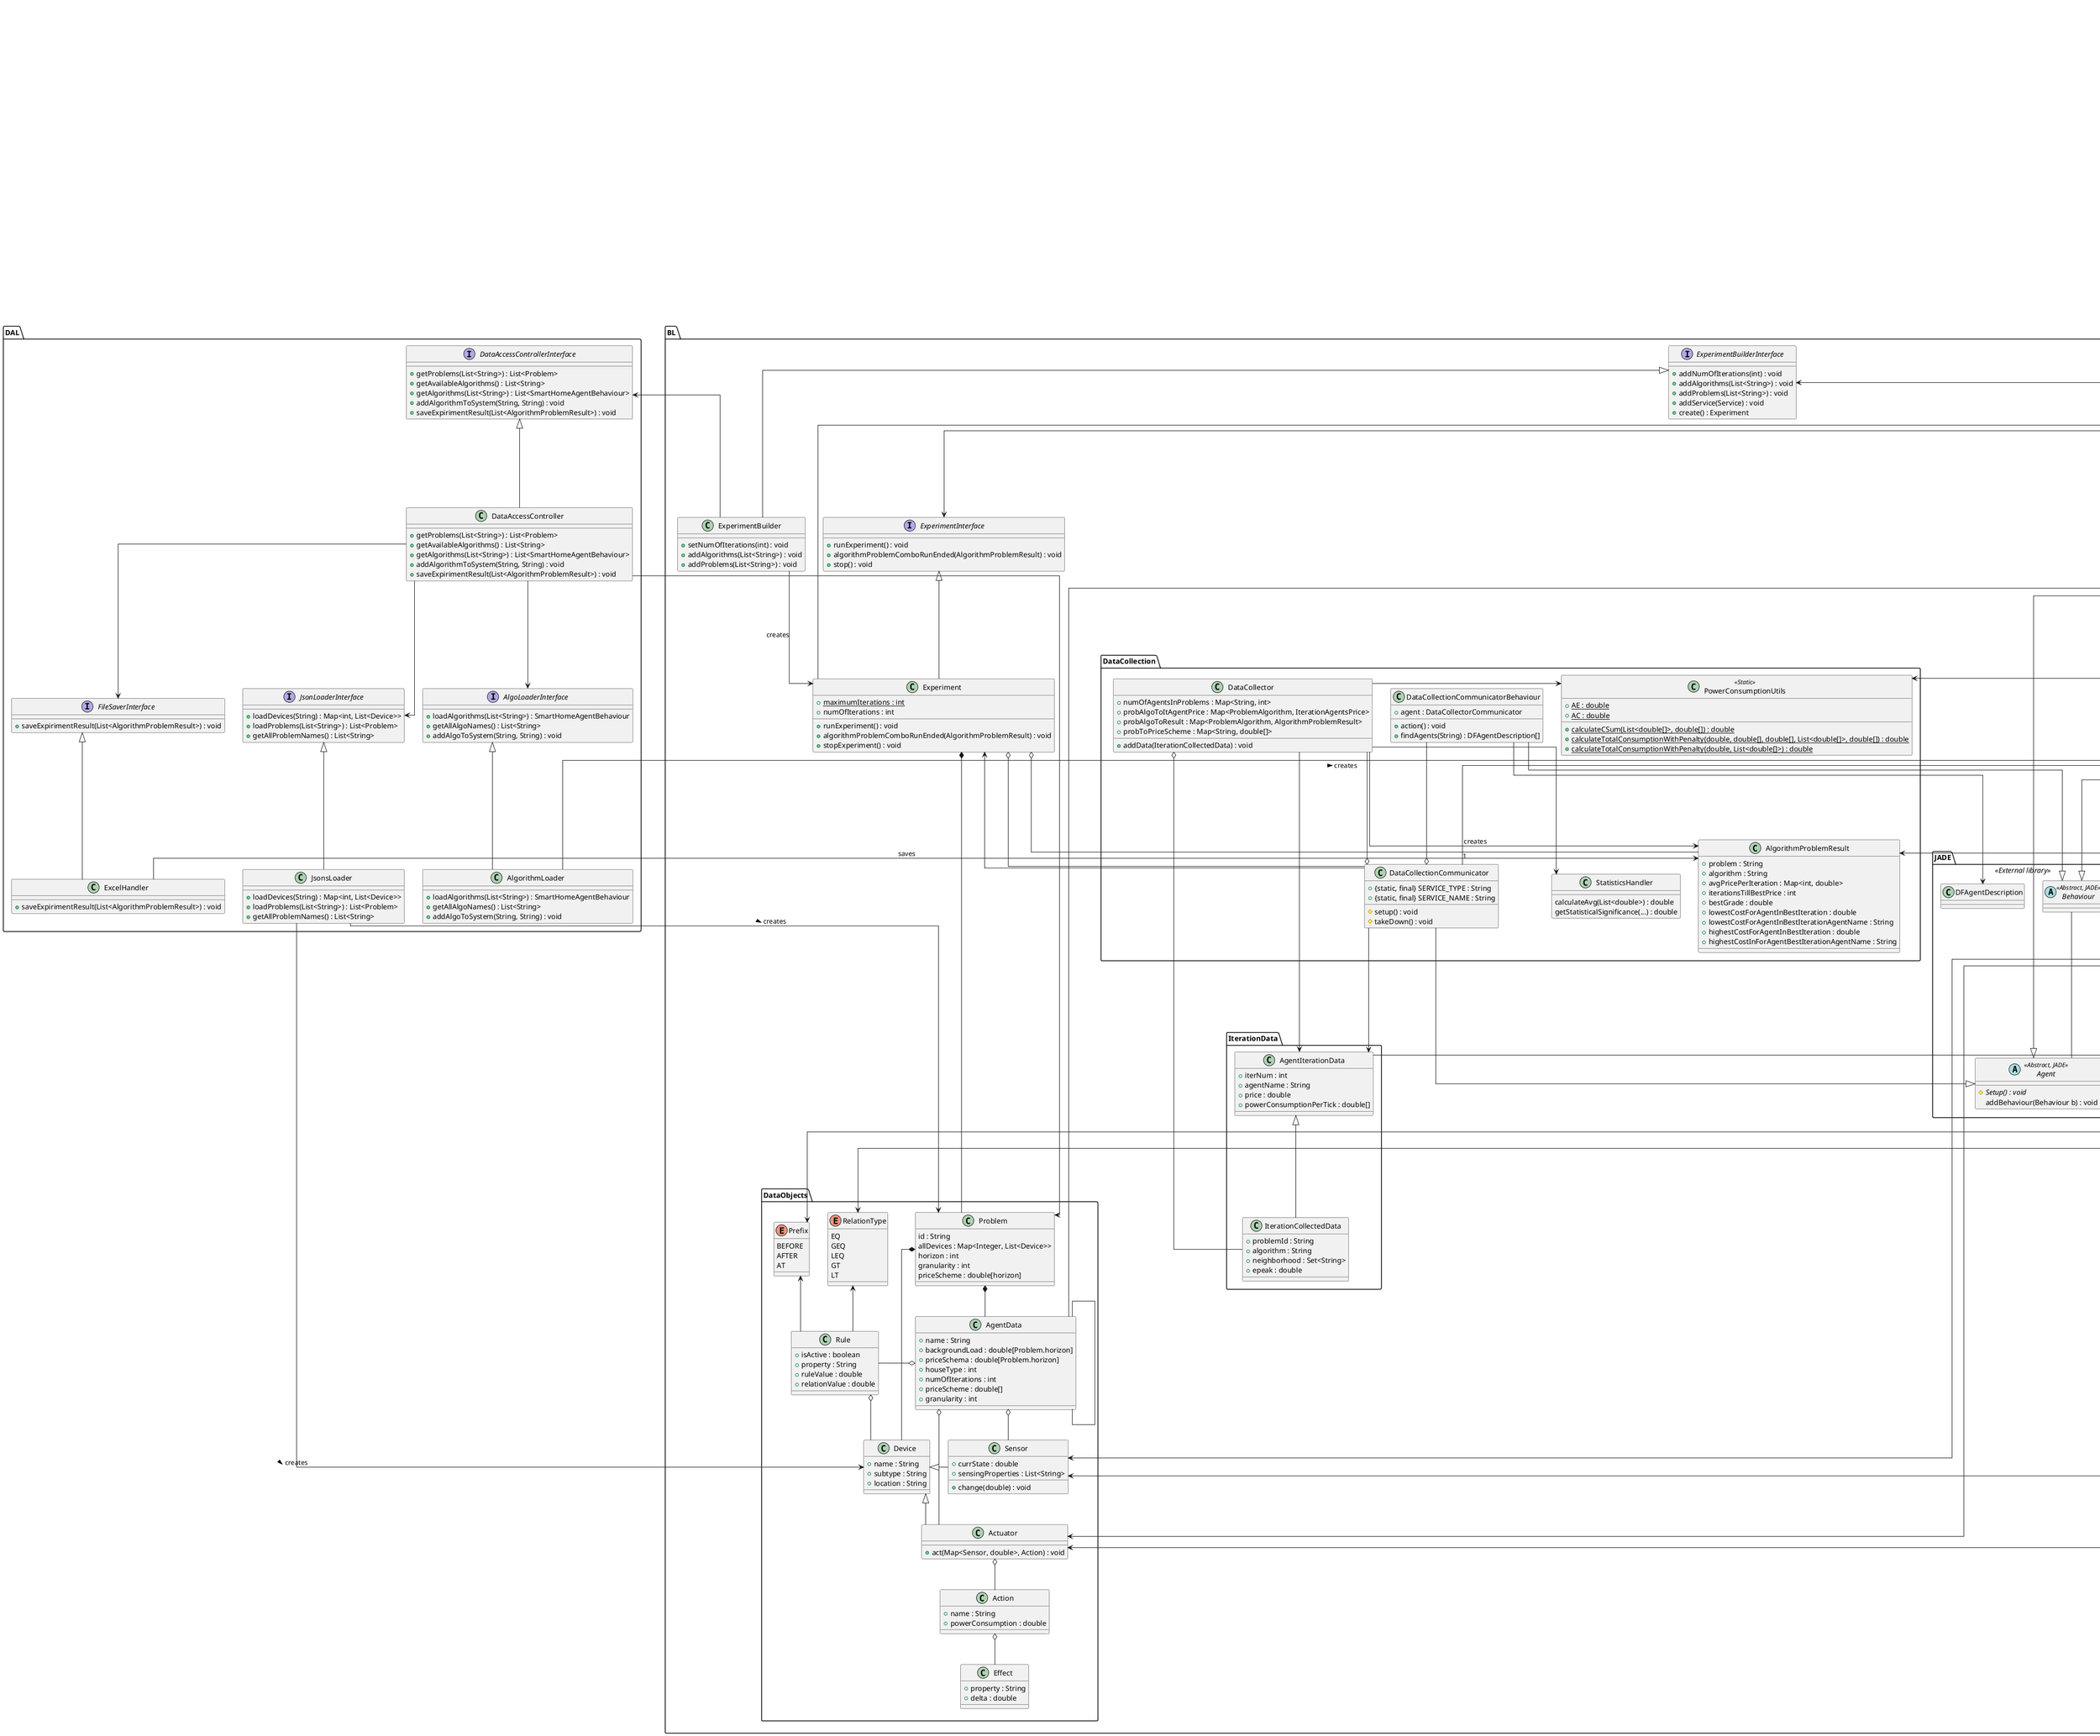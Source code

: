 @startuml
'skinparam classAttributeIconSize 0
'scale 1.5
'left to right direction
skinparam linetype ortho


package BL {

	package JADE <<External library>> {

		abstract class Agent <<Abstract, JADE>> {
		    {abstract} #Setup() : void
		    addBehaviour(Behaviour b) : void
		}

		abstract class Behaviour <<Abstract, JADE>>
		Behaviour -- Agent

		class DFAgentDescription
	}

	package DataObjects{
		
		together {
			class Device {
				+name : String
				+subtype : String
				+location : String
			}

			class Sensor {
				+currState : double
				+sensingProperties : List<String>
				+change(double) : void
			}

			class Actuator {
				+act(Map<Sensor, double>, Action) : void
			}
		}

		together {
			class Effect {
				+property : String
				+delta : double
			}

			class Action {
				+name : String
				+powerConsumption : double
			}
		}

		together {
			enum RelationType {
			EQ
			GEQ
			LEQ
			GT
			LT
			}

			enum Prefix {
				BEFORE
				AFTER
				AT
			}

			class Rule {
				+isActive : boolean
				+property : String
				+ruleValue : double
				+relationValue : double
			}
		}

		'agentdata and problem'
		together {
			class AgentData {
				+name : String
				+backgroundLoad : double[Problem.horizon]
				+priceSchema : double[Problem.horizon]
				+houseType : int
				+numOfIterations : int
				+priceScheme : double[]
				+granularity : int
			}

			class Problem {
				id : String
				allDevices : Map<Integer, List<Device>>
				horizon : int
				granularity : int
				priceScheme : double[horizon]
			}
		}

		Device <|- Sensor
		Device <|-- Actuator

		Actuator o-- Action
		Action o-- Effect

		Problem *-- AgentData
		AgentData o-- Sensor
		AgentData o-- Actuator
		AgentData -- AgentData
		AgentData o- Rule

		Prefix <-- Rule
		RelationType <-- Rule
		Rule o-- Device
	}

	package Agents {

		'helpers'
		together {
			class AlgorithmDataHelper {
			+totalPriceConsumption : double
			+DeviceToTicks : Map<Actuator, List<Integer>>
			
			+allProperties : List<PropertyWithData>
			+buildNewPropertyData(Rule, boolean) : void
			+SetActuatorsAndSensors() : void
			+matchSensors(Action, PropertyWithData, boolean) : void
			+getSubsets(List<Integer>, int) : List<Set<int>>
			+calcPriceSchemeForAllNeighbours() : void
			+calcTotalPowerConsumption(double) : void
			+checkForPassiveRules() : void
			+calcHowLongDeviceNeedToWork(PropertyWithData) : double
			+goBackToStartValues() : void
			}

			class PropertyWithData {
				+name : String
				+min : double
				+max : double
				+targetValue : double
				+targetTick : double
				+deltaWhenWork : double
				+isPasiveOnly : boolean
				+powerConsumedInWork : double
				+deltaWhenWorkOffline : double
				+isLocation : boolean
				+relatedSensorsDelta : Map<String,Double>
				+relatedSensorsWhenWorkOfflineDelta : Map<String,Double>
				+calcAndUpdateCurrState(double, double, double[], boolean) : void
				+updateValueToSensor(double[], double, double, int, boolean) : double
			}
		}

		'agent'
		together {
			class SmartHomeAgent {
				+{static} SERVICE_TYPE : String
				+{static} SERVICE_NAME : String
				+numOfIterations : int
				+iterationNum : int
				+isZEROIteration : boolean
				+cSum : double
				+problemId : String
				+algoId : String

				#setup() : void
				#takeDown() : void
				addBehaviour(Behaviour) : void
			}


			abstract class SmartHomeAgentBehaviour <<Abstract>> {
				#{abstract} doIteration() : void
				#sendIterationToCollector() : void
				#sendIterationToNeighbors() : void
				+cloneBehaviour() : SmartHomeAgentBehaviour
				+{abstract} cloneBehaviour() : SmartHomeAgentBehaviour
				#waitForNeighbourMessages : List<ACLMessage>
				#parseMessages(List<ACLMessage>) : void
				#calcPrice(double[]) : double
				#initializeBehaviourWithAgent(SmartHomeAgent) : void
				#addBackgroundLoadToPriceScheme(double[]) : void
				+action() : void
				+done() : boolean
			}
		}

		Note "action(){\n\tdoIteration();\n\tsendIterationToCollector();\n\tsendIterationToNeighbrs();\n\t..\n\t}\n}" as smabNote
		
		'algos:'
		together {
			class DBA {
				+doIteration() : void
			}

			class DSA {
				+doIteration() : void
			}

			class Algo3 {
				+doIteration : void
			}

			class Algo4 {
				+doIteration() : void
			}
		}


		Agent <|-- SmartHomeAgent
		SmartHomeAgentBehaviour --|> Behaviour
		SmartHomeAgent -- SmartHomeAgentBehaviour

		SmartHomeAgentBehaviour . smabNote

		Problem *-- Device

		SmartHomeAgentBehaviour <|-- DBA
		SmartHomeAgentBehaviour <|-- DSA
		SmartHomeAgentBehaviour <|-- Algo3
		SmartHomeAgentBehaviour <|-- Algo4

		DSA --> AlgorithmDataHelper
		DSA --> PropertyWithData

		AlgorithmDataHelper --> PropertyWithData
		AlgorithmDataHelper --> SmartHomeAgent
	}

	package IterationData {

		class AgentIterationData {
			+iterNum : int
			+agentName : String
			+price : double
			+powerConsumptionPerTick : double[]
		}

		class IterationCollectedData {

			+problemId : String
			+algorithm : String
			+neighborhood : Set<String>
			+epeak : double
		} 

		AgentIterationData <|-- IterationCollectedData
	}

	package DataCollection {

		class PowerConsumptionUtils <<Static>> {
			+{static} AE : double
			+{static} AC : double
			+{static} calculateCSum(List<double[]>, double[]) : double
			+{static} calculateTotalConsumptionWithPenalty(double, double[], double[], List<double[]>, double[]) : double
			+{static} calculateTotalConsumptionWithPenalty(double, List<double[]>) : double
		}

		'collecotrs'
		together {
			class DataCollector {
			    +numOfAgentsInProblems : Map<String, int>
			    +probAlgoToItAgentPrice : Map<ProblemAlgorithm, IterationAgentsPrice>
			    +probAlgoToResult : Map<ProblemAlgorithm, AlgorithmProblemResult>
			    +probToPriceScheme : Map<String, double[]>

			    +addData(IterationCollectedData) : void    
			}

			class DataCollectionCommunicator {
				+{static, final} SERVICE_TYPE : String
				+{static, final} SERVICE_NAME : String

				#setup() : void
				#takeDown() : void
			}

			class DataCollectionCommunicatorBehaviour {
			    +agent : DataCollectorCommunicator
				+action() : void
				+findAgents(String) : DFAgentDescription[]
			}
		}

		class StatisticsHandler {
			calculateAvg(List<double>) : double
			getStatisticalSignificance(...) : double
		}

		class AlgorithmProblemResult {
			+problem : String
			+algorithm : String
			+avgPricePerIteration : Map<int, double>
			+iterationsTillBestPrice : int
			+bestGrade : double
			+lowestCostForAgentInBestIteration : double
			+lowestCostForAgentInBestIterationAgentName : String
			+highestCostForAgentInBestIteration : double
			+highestCostInForAgentBestIterationAgentName : String
		}

		DataCollector --o DataCollectionCommunicator
		DataCollector o-- IterationCollectedData
		DataCollectionCommunicatorBehaviour --|> Behaviour
		DataCollectionCommunicatorBehaviour --o DataCollectionCommunicator
		DataCollector --> StatisticsHandler
		
		DataCollector -> PowerConsumptionUtils
	}

	interface ExperimentBuilderInterface {
		+addNumOfIterations(int) : void
		+addAlgorithms(List<String>) : void
		+addProblems(List<String>) : void
		+addService(Service) : void
		+create() : Experiment
	}

	'experiment'
	together {
		class ExperimentBuilder {
			+setNumOfIterations(int) : void
			+addAlgorithms(List<String>) : void
			+addProblems(List<String>) : void
		}

		interface ExperimentInterface {
			+runExperiment() : void
			+algorithmProblemComboRunEnded(AlgorithmProblemResult) : void
			+stop() : void
		}

		class Experiment {
			+{static} maximumIterations : int
			+numOfIterations : int
			+runExperiment() : void
			+algorithmProblemComboRunEnded(AlgorithmProblemResult) : void
			+stopExperiment() : void
		}

	}

	ExperimentInterface <|-- Experiment
	ExperimentBuilderInterface <|-- ExperimentBuilder

	ExperimentBuilder --> Experiment : creates
	Experiment o-- DataCollectionCommunicator
	Experiment *-- Problem
	SmartHomeAgent *- AgentData
	DataCollector --> AlgorithmProblemResult : creates
	DataCollectionCommunicator --> Experiment

	Experiment o-- AlgorithmProblemResult

	DataCollectionCommunicator "1" -- "1...*" SmartHomeAgentBehaviour
	DataCollectionCommunicator --> AgentIterationData
	DataCollector --> AgentIterationData
	DataCollectionCommunicatorBehaviour --> DFAgentDescription

	SmartHomeAgentBehaviour -> PowerConsumptionUtils
	SmartHomeAgent o- AgentIterationData

	PropertyWithData -> Actuator
	PropertyWithData --> Sensor
	PropertyWithData --> Prefix
	PropertyWithData --> RelationType
	AlgorithmDataHelper -> Actuator
	AlgorithmDataHelper --> Sensor
}

package PL {

	interface UiHandlerInterface {
		+notifyExperimentEnded(List<AlgorithmProblemResult>) : void
	}

	class UiHandler <<Observer>> {
		+showMainScreen() : void
		+showResultsScreen() : void
		+shoExperimentRunningScreen() : void
		+notifyExperimentEnded(List<AlgorithmProblemResult>) : void
		+notifyError(String) : void
	}

	class ChartViewer {
		+createPricePerIterChart(Map<int, double>, String) : LineChart
		+nameToNumBarChart(Map<String, int>) : BarChart
	}

	Note "createPricePerIterChart(iterToPriceMap, algoName)" as chartNote

	UiHandler --> ChartViewer
	UiHandlerInterface <|-- UiHandler
	ChartViewer . chartNote
}

package DAL {

    interface FileSaverInterface {
    	+saveExpirimentResult(List<AlgorithmProblemResult>) : void
    }

	class ExcelHandler {
    	+saveExpirimentResult(List<AlgorithmProblemResult>) : void
	}

    interface JsonLoaderInterface {
        +loadDevices(String) : Map<int, List<Device>>
        +loadProblems(List<String>) : List<Problem>
        +getAllProblemNames() : List<String>
    }

	class JsonsLoader {
		+loadDevices(String) : Map<int, List<Device>>
        +loadProblems(List<String>) : List<Problem>
        +getAllProblemNames() : List<String>
	}

    interface AlgoLoaderInterface {
		+loadAlgorithms(List<String>) : SmartHomeAgentBehaviour
        +getAllAlgoNames() : List<String>
        +addAlgoToSystem(String, String) : void
    }

	class AlgorithmLoader {
		+loadAlgorithms(List<String>) : SmartHomeAgentBehaviour
        +getAllAlgoNames() : List<String>
        +addAlgoToSystem(String, String) : void
	}

    interface DataAccessControllerInterface {
        +getProblems(List<String>) : List<Problem>
        +getAvailableAlgorithms() : List<String>
        +getAlgorithms(List<String>) : List<SmartHomeAgentBehaviour>
        +addAlgorithmToSystem(String, String) : void
        +saveExpirimentResult(List<AlgorithmProblemResult>) : void
    }

	class DataAccessController {
		+getProblems(List<String>) : List<Problem>
		+getAvailableAlgorithms() : List<String>
		+getAlgorithms(List<String>) : List<SmartHomeAgentBehaviour>
		+addAlgorithmToSystem(String, String) : void
		+saveExpirimentResult(List<AlgorithmProblemResult>) : void
	}

	DataAccessController --> AlgoLoaderInterface
	DataAccessController --> JsonLoaderInterface
	DataAccessController --> FileSaverInterface

	JsonLoaderInterface <|-- JsonsLoader
	AlgoLoaderInterface <|-- AlgorithmLoader
	DataAccessControllerInterface <|-- DataAccessController
	FileSaverInterface <|-- ExcelHandler
}

'service
together {
	interface ServiceInterface {
		+addAlgorithmsToExperiment(List<String>, int) : void
		+addProblemsToExperiment(List<String>) : void
		+runExperimrent() : void
		+stopExperiment() : void
		+getExperimentResults() : List<AlgorithmProblemResult>
	    +experimentEnded(List<AlgorithmProblemResult>) : void
	    +saveExperimentResults(List<AlgorithmProblemResult>) : void
	}

	class Service <<Observable>> {
		+setObserver(UiHandler) : void
		+addAlgorithmsToExperiment(List<SmartHomeAgentBehaviour>, int) : void
		+addProblemsToExperiment(List<Problem>) : void
		+runExperimrent() : void
		+stopExperiment() : void
		+getExperimentResults() : List<AlgorithmProblemResult>
	    +experimentEnded(List<AlgorithmProblemResult>) : void
	    +experimentEndedWithError(Exception) : void
	    +saveExperimentResults(List<AlgorithmProblemResult>) : void
	}
}

Note "addAlgorithmsToExperiment(algoNames, numOfIterations){\n\t...\n\texperimentBuilder.addAlgorithms(algoNames);\n\ttexperimentBuilder.addNumOfIterations(numOfIterations);\n\t...\n}" as ServiceAddAlgoNote

ServiceInterface <|-- Service
Service .. ServiceAddAlgoNote

class SmartHomeAlgorithm <<Not Implemented>> {
	-doIteration() : void
}

'**********out of package connections:************
Service --> ExperimentInterface
Experiment --> Service
Service --> AlgorithmProblemResult
Service --> ExperimentBuilderInterface

JsonsLoader --> Device : creates >
JsonsLoader -> Problem : creates >
AlgorithmLoader --> SmartHomeAgentBehaviour : creates >
DataAccessController --> Problem
DataCollectionCommunicator --|> Agent

ExperimentBuilder --> DataAccessControllerInterface

ExcelHandler -> AlgorithmProblemResult : saves

SmartHomeAlgorithm --|> SmartHomeAgentBehaviour

UiHandler --> ServiceInterface
UiHandlerInterface <-- Service


@enduml